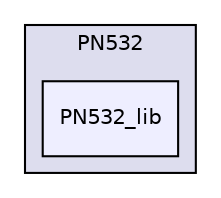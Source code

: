 digraph "E:/Glasgow Course Works/Realtime Embeded Programming/Project files/CourseProject/Attendance-recording-system/src/PN532/PN532_lib" {
  compound=true
  node [ fontsize="10", fontname="Helvetica"];
  edge [ labelfontsize="10", labelfontname="Helvetica"];
  subgraph clusterdir_6ba198b2c67eb44e1dbfbf0b7cf97e6c {
    graph [ bgcolor="#ddddee", pencolor="black", label="PN532" fontname="Helvetica", fontsize="10", URL="dir_6ba198b2c67eb44e1dbfbf0b7cf97e6c.html"]
  dir_8e466d2523cac376070a35bb013b3632 [shape=box, label="PN532_lib", style="filled", fillcolor="#eeeeff", pencolor="black", URL="dir_8e466d2523cac376070a35bb013b3632.html"];
  }
}

